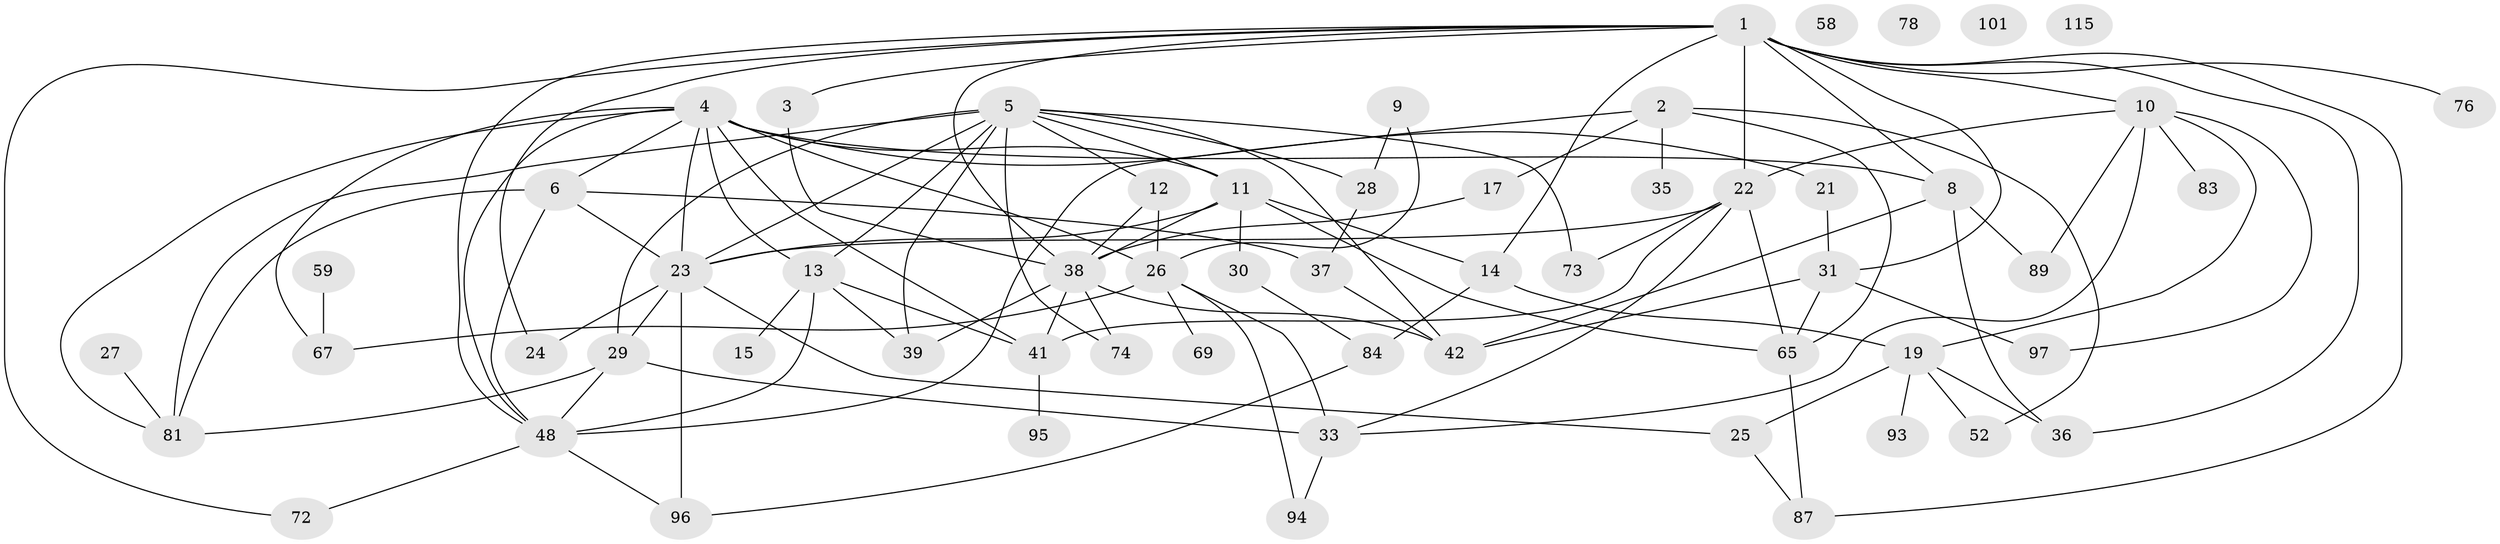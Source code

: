 // original degree distribution, {4: 0.1864406779661017, 2: 0.2627118644067797, 3: 0.17796610169491525, 1: 0.16101694915254236, 6: 0.03389830508474576, 5: 0.11864406779661017, 7: 0.03389830508474576, 0: 0.025423728813559324}
// Generated by graph-tools (version 1.1) at 2025/12/03/09/25 04:12:53]
// undirected, 59 vertices, 110 edges
graph export_dot {
graph [start="1"]
  node [color=gray90,style=filled];
  1 [super="+109+105+7+18"];
  2 [super="+82"];
  3;
  4 [super="+34+32+46"];
  5 [super="+16+56"];
  6 [super="+61+117"];
  8 [super="+106+66"];
  9;
  10 [super="+40"];
  11 [super="+111"];
  12 [super="+44"];
  13 [super="+47"];
  14 [super="+45"];
  15;
  17;
  19 [super="+20"];
  21;
  22;
  23 [super="+71"];
  24;
  25 [super="+98+60"];
  26 [super="+55"];
  27;
  28;
  29 [super="+62+85+70"];
  30;
  31 [super="+102"];
  33 [super="+80+118"];
  35;
  36;
  37 [super="+92"];
  38 [super="+91+77"];
  39 [super="+88"];
  41 [super="+51+108"];
  42;
  48 [super="+49"];
  52;
  58 [super="+110+113"];
  59;
  65 [super="+99"];
  67 [super="+86"];
  69;
  72;
  73;
  74 [super="+107"];
  76;
  78;
  81;
  83;
  84;
  87;
  89;
  93;
  94;
  95;
  96;
  97;
  101;
  115;
  1 -- 22;
  1 -- 87;
  1 -- 24;
  1 -- 72;
  1 -- 36;
  1 -- 48;
  1 -- 3;
  1 -- 8;
  1 -- 10;
  1 -- 76;
  1 -- 31;
  1 -- 38;
  1 -- 14;
  2 -- 52;
  2 -- 48;
  2 -- 65;
  2 -- 35;
  2 -- 17;
  3 -- 38;
  4 -- 21;
  4 -- 6;
  4 -- 8;
  4 -- 11;
  4 -- 41 [weight=2];
  4 -- 13 [weight=2];
  4 -- 23;
  4 -- 48;
  4 -- 81;
  4 -- 67;
  4 -- 26;
  5 -- 28;
  5 -- 73;
  5 -- 42 [weight=2];
  5 -- 11;
  5 -- 74;
  5 -- 13;
  5 -- 81 [weight=2];
  5 -- 23;
  5 -- 39;
  5 -- 12;
  5 -- 29;
  6 -- 81;
  6 -- 37;
  6 -- 48;
  6 -- 23;
  8 -- 89;
  8 -- 42;
  8 -- 36;
  9 -- 28;
  9 -- 26;
  10 -- 33;
  10 -- 97;
  10 -- 19;
  10 -- 83;
  10 -- 22;
  10 -- 89;
  11 -- 38;
  11 -- 30;
  11 -- 23;
  11 -- 65;
  11 -- 14;
  12 -- 38;
  12 -- 26;
  13 -- 39 [weight=2];
  13 -- 41;
  13 -- 15;
  13 -- 48;
  14 -- 19;
  14 -- 84;
  17 -- 38;
  19 -- 36;
  19 -- 52;
  19 -- 93;
  19 -- 25;
  21 -- 31;
  22 -- 23;
  22 -- 73;
  22 -- 33;
  22 -- 41;
  22 -- 65;
  23 -- 25;
  23 -- 96;
  23 -- 24;
  23 -- 29;
  25 -- 87;
  26 -- 94;
  26 -- 33;
  26 -- 67;
  26 -- 69;
  27 -- 81;
  28 -- 37;
  29 -- 81 [weight=2];
  29 -- 33;
  29 -- 48;
  30 -- 84;
  31 -- 42;
  31 -- 97;
  31 -- 65;
  33 -- 94;
  37 -- 42 [weight=2];
  38 -- 39;
  38 -- 42;
  38 -- 41;
  38 -- 74;
  41 -- 95;
  48 -- 96;
  48 -- 72;
  59 -- 67;
  65 -- 87;
  84 -- 96;
}
